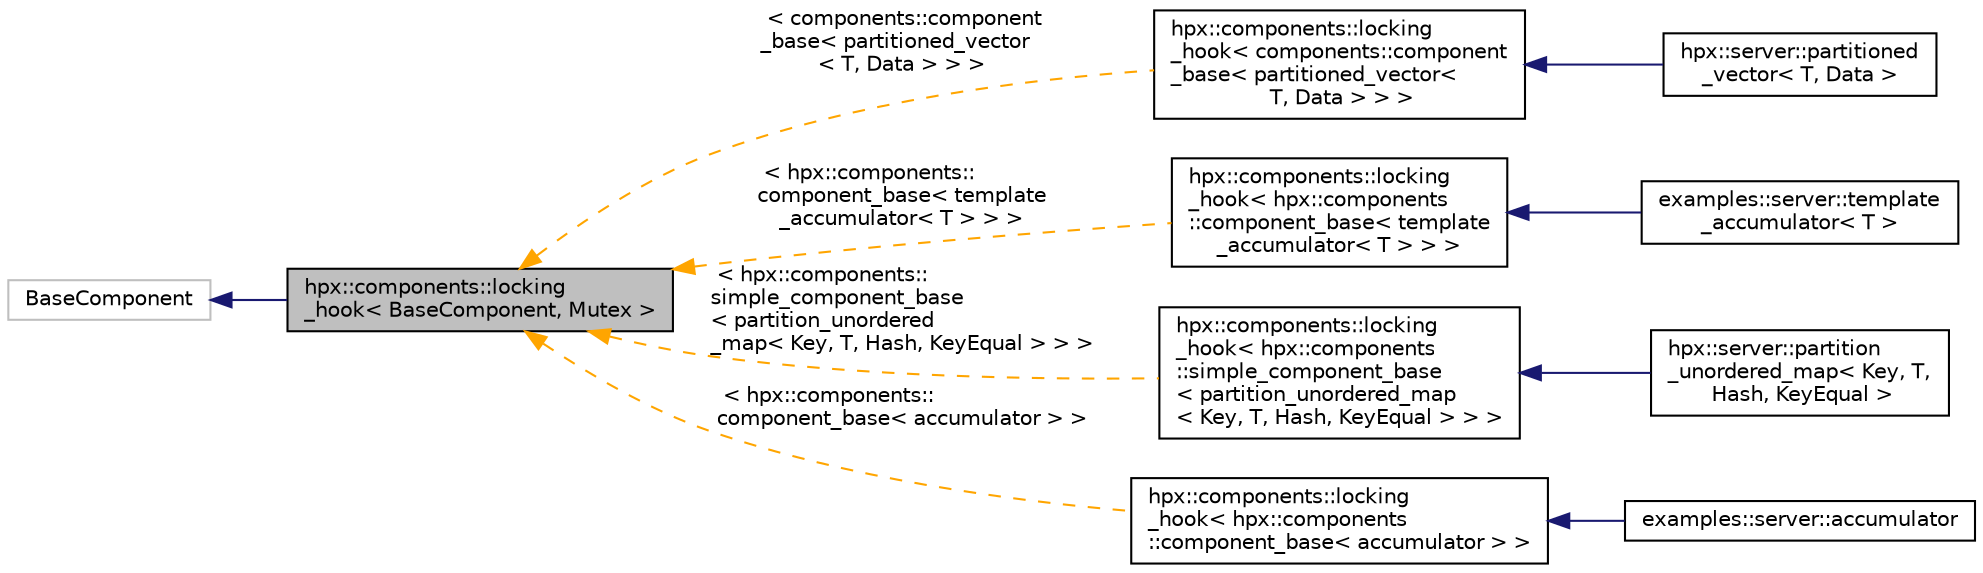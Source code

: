 digraph "hpx::components::locking_hook&lt; BaseComponent, Mutex &gt;"
{
  edge [fontname="Helvetica",fontsize="10",labelfontname="Helvetica",labelfontsize="10"];
  node [fontname="Helvetica",fontsize="10",shape=record];
  rankdir="LR";
  Node0 [label="hpx::components::locking\l_hook\< BaseComponent, Mutex \>",height=0.2,width=0.4,color="black", fillcolor="grey75", style="filled", fontcolor="black"];
  Node1 -> Node0 [dir="back",color="midnightblue",fontsize="10",style="solid",fontname="Helvetica"];
  Node1 [label="BaseComponent",height=0.2,width=0.4,color="grey75", fillcolor="white", style="filled"];
  Node0 -> Node2 [dir="back",color="orange",fontsize="10",style="dashed",label=" \< components::component\l_base\< partitioned_vector\l\< T, Data \> \> \>" ,fontname="Helvetica"];
  Node2 [label="hpx::components::locking\l_hook\< components::component\l_base\< partitioned_vector\<\l T, Data \> \> \>",height=0.2,width=0.4,color="black", fillcolor="white", style="filled",URL="$d7/de1/structhpx_1_1components_1_1locking__hook.html"];
  Node2 -> Node3 [dir="back",color="midnightblue",fontsize="10",style="solid",fontname="Helvetica"];
  Node3 [label="hpx::server::partitioned\l_vector\< T, Data \>",height=0.2,width=0.4,color="black", fillcolor="white", style="filled",URL="$de/d09/classhpx_1_1server_1_1partitioned__vector.html",tooltip="This is the basic wrapper class for stl vector. "];
  Node0 -> Node4 [dir="back",color="orange",fontsize="10",style="dashed",label=" \< hpx::components::\lcomponent_base\< template\l_accumulator\< T \> \> \>" ,fontname="Helvetica"];
  Node4 [label="hpx::components::locking\l_hook\< hpx::components\l::component_base\< template\l_accumulator\< T \> \> \>",height=0.2,width=0.4,color="black", fillcolor="white", style="filled",URL="$d7/de1/structhpx_1_1components_1_1locking__hook.html"];
  Node4 -> Node5 [dir="back",color="midnightblue",fontsize="10",style="solid",fontname="Helvetica"];
  Node5 [label="examples::server::template\l_accumulator\< T \>",height=0.2,width=0.4,color="black", fillcolor="white", style="filled",URL="$d3/dd3/classexamples_1_1server_1_1template__accumulator.html"];
  Node0 -> Node6 [dir="back",color="orange",fontsize="10",style="dashed",label=" \< hpx::components::\lsimple_component_base\l\< partition_unordered\l_map\< Key, T, Hash, KeyEqual \> \> \>" ,fontname="Helvetica"];
  Node6 [label="hpx::components::locking\l_hook\< hpx::components\l::simple_component_base\l\< partition_unordered_map\l\< Key, T, Hash, KeyEqual \> \> \>",height=0.2,width=0.4,color="black", fillcolor="white", style="filled",URL="$d7/de1/structhpx_1_1components_1_1locking__hook.html"];
  Node6 -> Node7 [dir="back",color="midnightblue",fontsize="10",style="solid",fontname="Helvetica"];
  Node7 [label="hpx::server::partition\l_unordered_map\< Key, T,\l Hash, KeyEqual \>",height=0.2,width=0.4,color="black", fillcolor="white", style="filled",URL="$d9/d49/classhpx_1_1server_1_1partition__unordered__map.html",tooltip="This is the basic wrapper class for stl unordered_map. "];
  Node0 -> Node8 [dir="back",color="orange",fontsize="10",style="dashed",label=" \< hpx::components::\lcomponent_base\< accumulator \> \>" ,fontname="Helvetica"];
  Node8 [label="hpx::components::locking\l_hook\< hpx::components\l::component_base\< accumulator \> \>",height=0.2,width=0.4,color="black", fillcolor="white", style="filled",URL="$d7/de1/structhpx_1_1components_1_1locking__hook.html"];
  Node8 -> Node9 [dir="back",color="midnightblue",fontsize="10",style="solid",fontname="Helvetica"];
  Node9 [label="examples::server::accumulator",height=0.2,width=0.4,color="black", fillcolor="white", style="filled",URL="$d8/d8d/classexamples_1_1server_1_1accumulator.html"];
}
